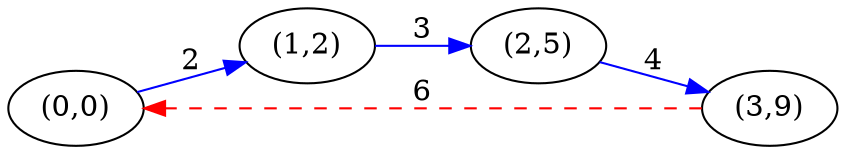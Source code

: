 digraph G {
ranksep = "equally";
rankdir = LR;
{rank = same; "(0,0)"; };
{rank = same; "(1,2)"; };
{rank = same; "(2,5)"; };
{rank = same; "(3,9)"; };
{rank = same; };
"(0,0)"->"(1,2)"[label="2" color = "blue"];
"(1,2)"->"(2,5)"[label="3" color = "blue"];
"(2,5)"->"(3,9)"[label="4" color = "blue"];
"(3,9)"->"(0,0)"[label="6" color = "red" style = "dashed" ];
}
